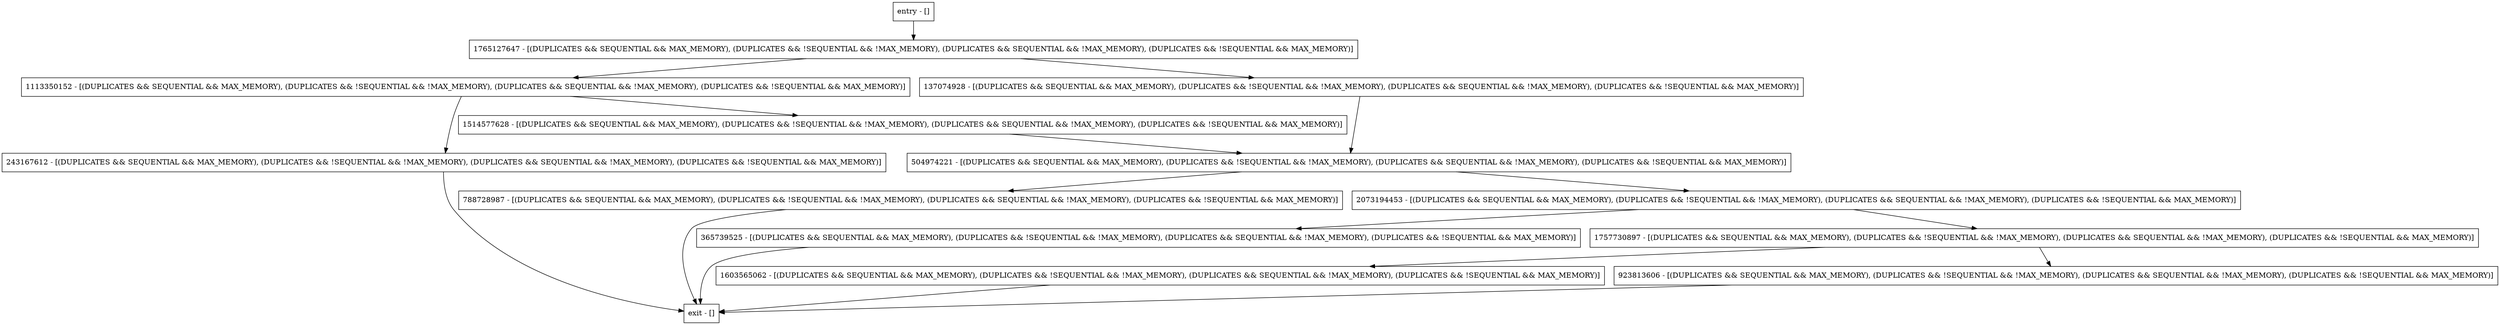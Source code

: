digraph getWriteIntLength {
node [shape=record];
365739525 [label="365739525 - [(DUPLICATES && SEQUENTIAL && MAX_MEMORY), (DUPLICATES && !SEQUENTIAL && !MAX_MEMORY), (DUPLICATES && SEQUENTIAL && !MAX_MEMORY), (DUPLICATES && !SEQUENTIAL && MAX_MEMORY)]"];
2073194453 [label="2073194453 - [(DUPLICATES && SEQUENTIAL && MAX_MEMORY), (DUPLICATES && !SEQUENTIAL && !MAX_MEMORY), (DUPLICATES && SEQUENTIAL && !MAX_MEMORY), (DUPLICATES && !SEQUENTIAL && MAX_MEMORY)]"];
1113350152 [label="1113350152 - [(DUPLICATES && SEQUENTIAL && MAX_MEMORY), (DUPLICATES && !SEQUENTIAL && !MAX_MEMORY), (DUPLICATES && SEQUENTIAL && !MAX_MEMORY), (DUPLICATES && !SEQUENTIAL && MAX_MEMORY)]"];
1514577628 [label="1514577628 - [(DUPLICATES && SEQUENTIAL && MAX_MEMORY), (DUPLICATES && !SEQUENTIAL && !MAX_MEMORY), (DUPLICATES && SEQUENTIAL && !MAX_MEMORY), (DUPLICATES && !SEQUENTIAL && MAX_MEMORY)]"];
1765127647 [label="1765127647 - [(DUPLICATES && SEQUENTIAL && MAX_MEMORY), (DUPLICATES && !SEQUENTIAL && !MAX_MEMORY), (DUPLICATES && SEQUENTIAL && !MAX_MEMORY), (DUPLICATES && !SEQUENTIAL && MAX_MEMORY)]"];
entry [label="entry - []"];
exit [label="exit - []"];
137074928 [label="137074928 - [(DUPLICATES && SEQUENTIAL && MAX_MEMORY), (DUPLICATES && !SEQUENTIAL && !MAX_MEMORY), (DUPLICATES && SEQUENTIAL && !MAX_MEMORY), (DUPLICATES && !SEQUENTIAL && MAX_MEMORY)]"];
923813606 [label="923813606 - [(DUPLICATES && SEQUENTIAL && MAX_MEMORY), (DUPLICATES && !SEQUENTIAL && !MAX_MEMORY), (DUPLICATES && SEQUENTIAL && !MAX_MEMORY), (DUPLICATES && !SEQUENTIAL && MAX_MEMORY)]"];
1603565062 [label="1603565062 - [(DUPLICATES && SEQUENTIAL && MAX_MEMORY), (DUPLICATES && !SEQUENTIAL && !MAX_MEMORY), (DUPLICATES && SEQUENTIAL && !MAX_MEMORY), (DUPLICATES && !SEQUENTIAL && MAX_MEMORY)]"];
788728987 [label="788728987 - [(DUPLICATES && SEQUENTIAL && MAX_MEMORY), (DUPLICATES && !SEQUENTIAL && !MAX_MEMORY), (DUPLICATES && SEQUENTIAL && !MAX_MEMORY), (DUPLICATES && !SEQUENTIAL && MAX_MEMORY)]"];
1757730897 [label="1757730897 - [(DUPLICATES && SEQUENTIAL && MAX_MEMORY), (DUPLICATES && !SEQUENTIAL && !MAX_MEMORY), (DUPLICATES && SEQUENTIAL && !MAX_MEMORY), (DUPLICATES && !SEQUENTIAL && MAX_MEMORY)]"];
243167612 [label="243167612 - [(DUPLICATES && SEQUENTIAL && MAX_MEMORY), (DUPLICATES && !SEQUENTIAL && !MAX_MEMORY), (DUPLICATES && SEQUENTIAL && !MAX_MEMORY), (DUPLICATES && !SEQUENTIAL && MAX_MEMORY)]"];
504974221 [label="504974221 - [(DUPLICATES && SEQUENTIAL && MAX_MEMORY), (DUPLICATES && !SEQUENTIAL && !MAX_MEMORY), (DUPLICATES && SEQUENTIAL && !MAX_MEMORY), (DUPLICATES && !SEQUENTIAL && MAX_MEMORY)]"];
entry;
exit;
365739525 -> exit;
2073194453 -> 365739525;
2073194453 -> 1757730897;
1113350152 -> 1514577628;
1113350152 -> 243167612;
1514577628 -> 504974221;
1765127647 -> 137074928;
1765127647 -> 1113350152;
entry -> 1765127647;
137074928 -> 504974221;
923813606 -> exit;
1603565062 -> exit;
788728987 -> exit;
1757730897 -> 923813606;
1757730897 -> 1603565062;
243167612 -> exit;
504974221 -> 2073194453;
504974221 -> 788728987;
}
